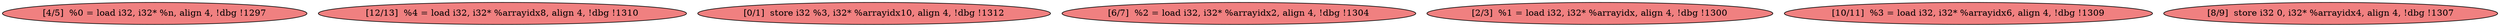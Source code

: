 
digraph G {


node55 [fillcolor=lightcoral,label="[4/5]  %0 = load i32, i32* %n, align 4, !dbg !1297",shape=ellipse,style=filled ]
node50 [fillcolor=lightcoral,label="[12/13]  %4 = load i32, i32* %arrayidx8, align 4, !dbg !1310",shape=ellipse,style=filled ]
node51 [fillcolor=lightcoral,label="[0/1]  store i32 %3, i32* %arrayidx10, align 4, !dbg !1312",shape=ellipse,style=filled ]
node54 [fillcolor=lightcoral,label="[6/7]  %2 = load i32, i32* %arrayidx2, align 4, !dbg !1304",shape=ellipse,style=filled ]
node49 [fillcolor=lightcoral,label="[2/3]  %1 = load i32, i32* %arrayidx, align 4, !dbg !1300",shape=ellipse,style=filled ]
node52 [fillcolor=lightcoral,label="[10/11]  %3 = load i32, i32* %arrayidx6, align 4, !dbg !1309",shape=ellipse,style=filled ]
node53 [fillcolor=lightcoral,label="[8/9]  store i32 0, i32* %arrayidx4, align 4, !dbg !1307",shape=ellipse,style=filled ]



}
